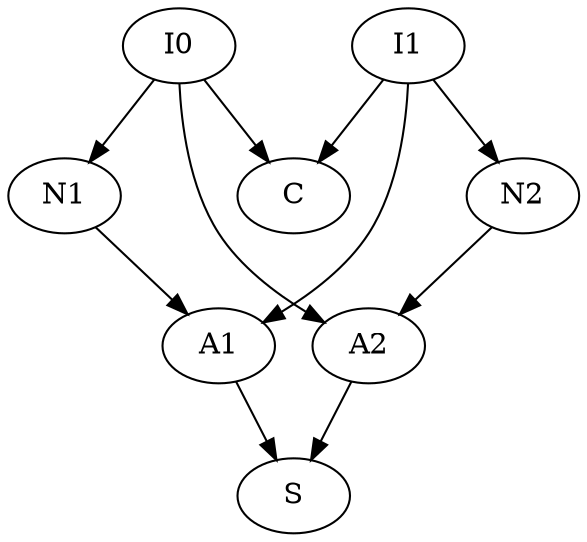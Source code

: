 digraph G {
    
    I0->C
    I0->N1
    I0->A2
    N1->A1
    I1->C
    I1->A1
    I1->N2
    N2->A2
    A1->S
    A2->S
    
}
